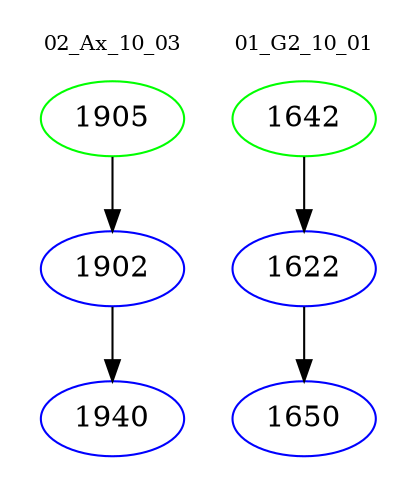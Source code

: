 digraph{
subgraph cluster_0 {
color = white
label = "02_Ax_10_03";
fontsize=10;
T0_1905 [label="1905", color="green"]
T0_1905 -> T0_1902 [color="black"]
T0_1902 [label="1902", color="blue"]
T0_1902 -> T0_1940 [color="black"]
T0_1940 [label="1940", color="blue"]
}
subgraph cluster_1 {
color = white
label = "01_G2_10_01";
fontsize=10;
T1_1642 [label="1642", color="green"]
T1_1642 -> T1_1622 [color="black"]
T1_1622 [label="1622", color="blue"]
T1_1622 -> T1_1650 [color="black"]
T1_1650 [label="1650", color="blue"]
}
}
